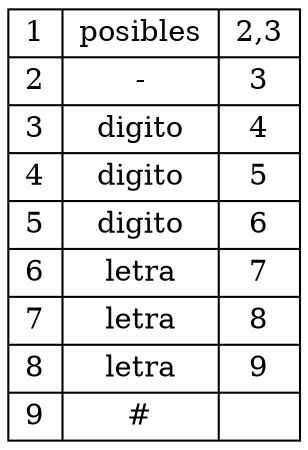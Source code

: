 digraph G{
rankdir=UD
node[shape=box]
concentrate=true
nodotabla[shape=record label="{1|2|3|4|5|6|7|8|9}|{posibles|-|digito|digito|digito|letra|letra|letra|#}|{2,3|3|4|5|6|7|8|9|}"]
}
